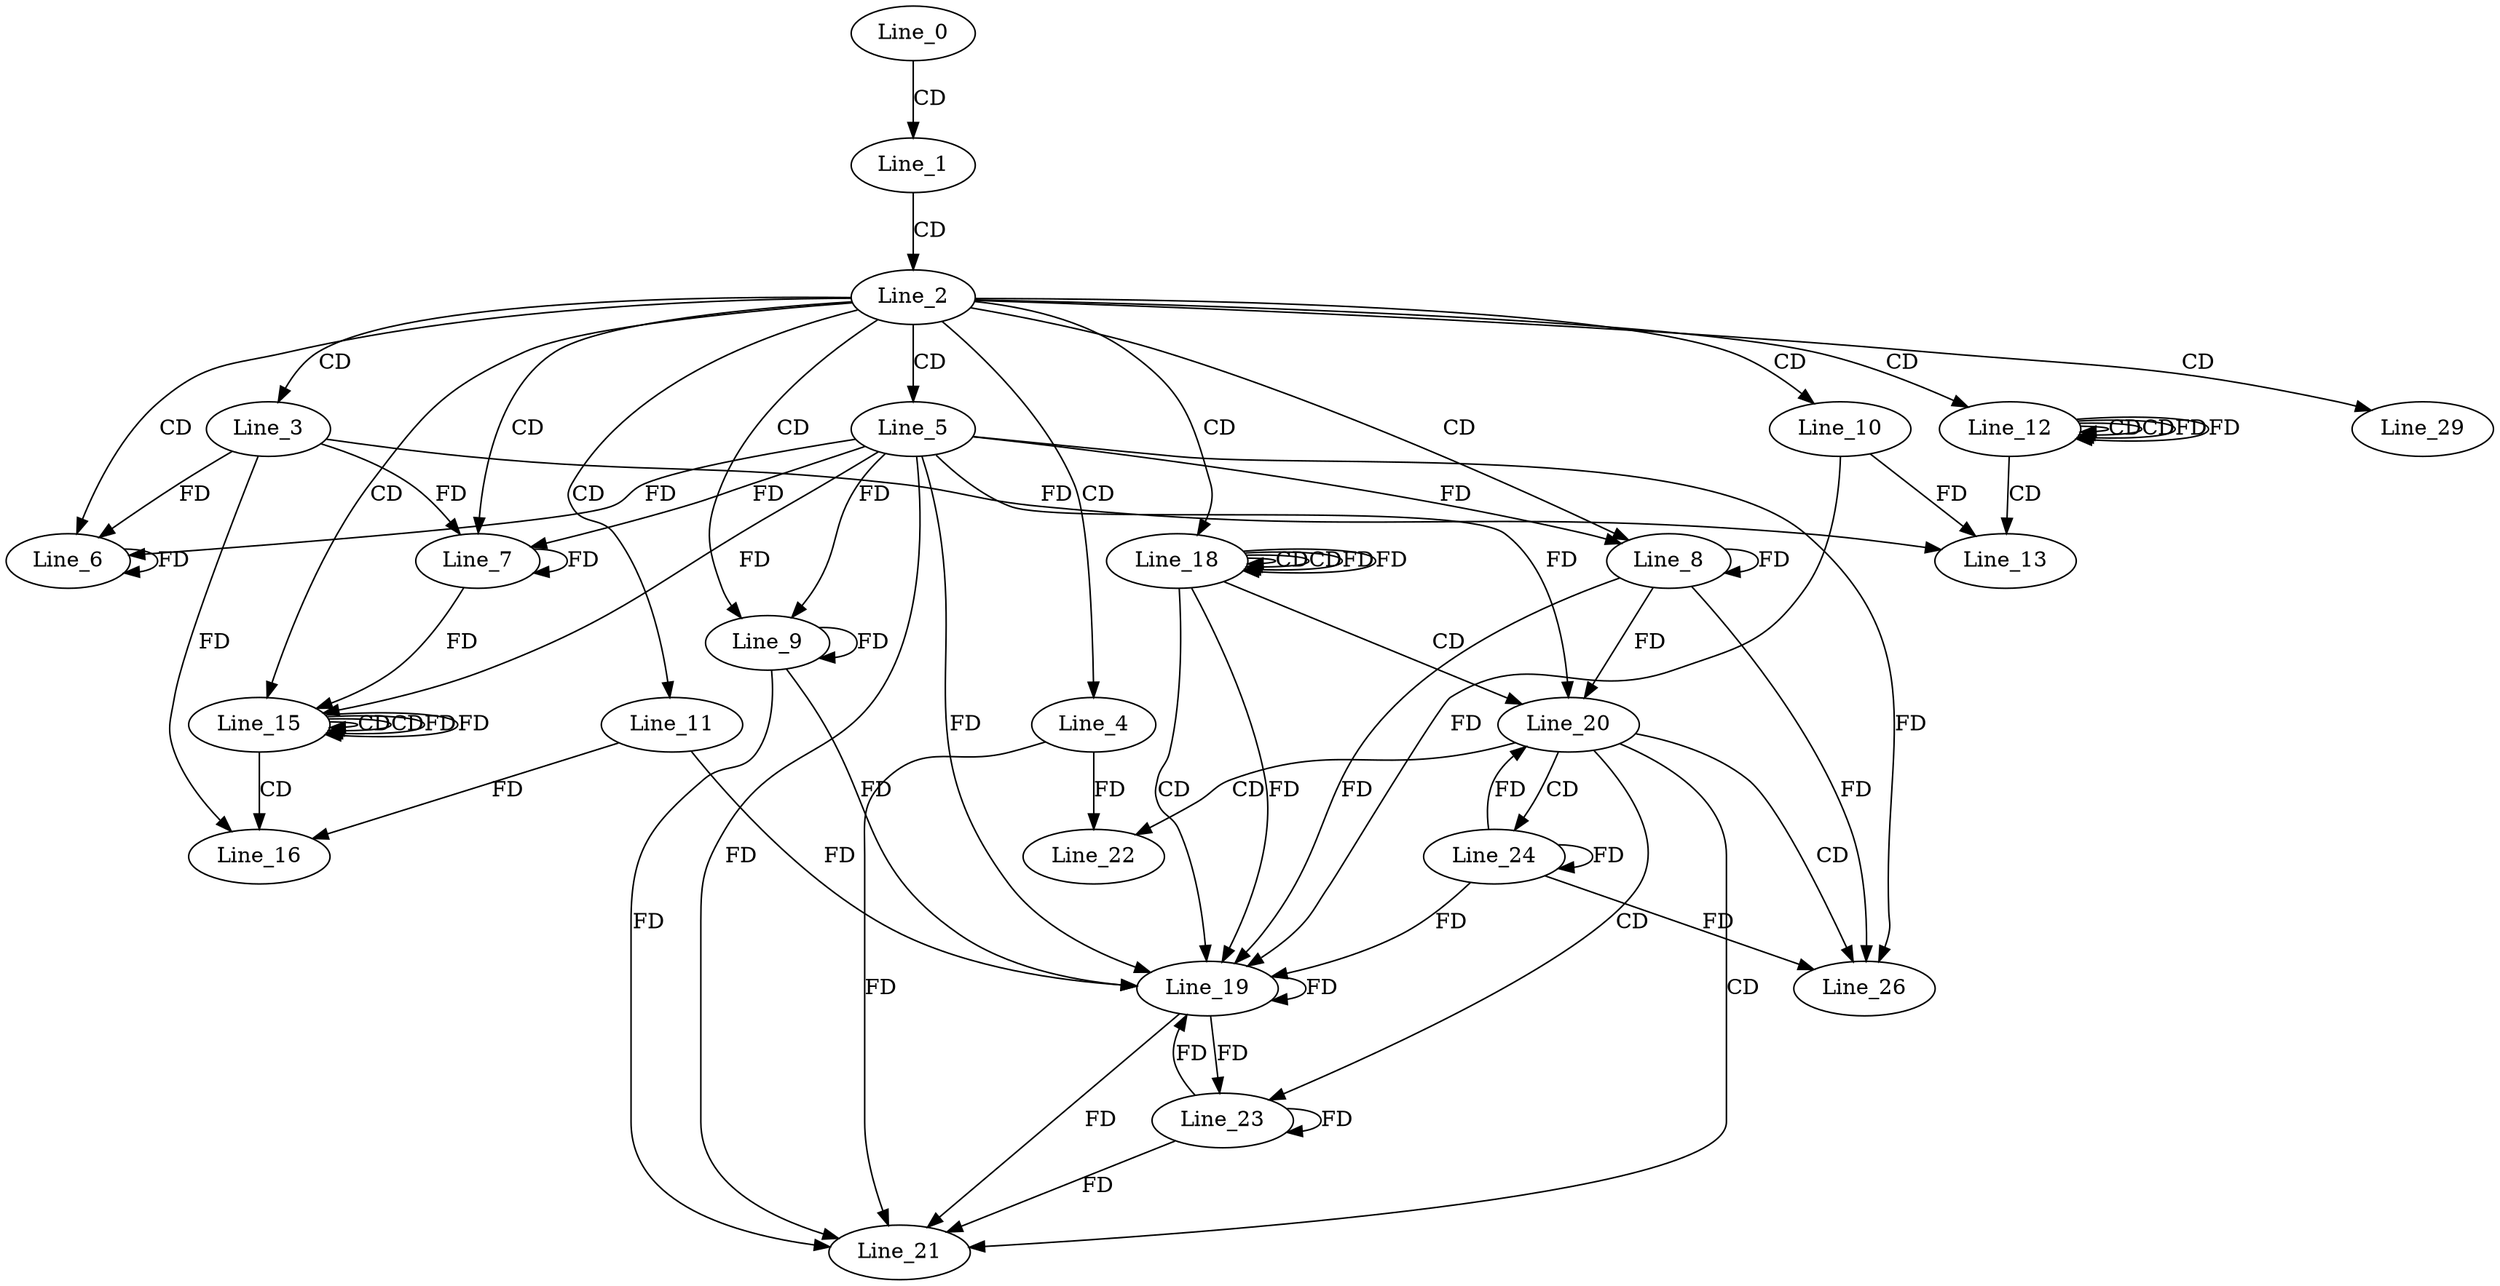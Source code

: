 digraph G {
  Line_0;
  Line_1;
  Line_2;
  Line_3;
  Line_4;
  Line_5;
  Line_6;
  Line_6;
  Line_7;
  Line_7;
  Line_8;
  Line_9;
  Line_10;
  Line_11;
  Line_12;
  Line_12;
  Line_12;
  Line_13;
  Line_13;
  Line_15;
  Line_15;
  Line_15;
  Line_16;
  Line_16;
  Line_18;
  Line_18;
  Line_18;
  Line_19;
  Line_19;
  Line_19;
  Line_20;
  Line_21;
  Line_22;
  Line_23;
  Line_24;
  Line_26;
  Line_29;
  Line_0 -> Line_1 [ label="CD" ];
  Line_1 -> Line_2 [ label="CD" ];
  Line_2 -> Line_3 [ label="CD" ];
  Line_2 -> Line_4 [ label="CD" ];
  Line_2 -> Line_5 [ label="CD" ];
  Line_2 -> Line_6 [ label="CD" ];
  Line_5 -> Line_6 [ label="FD" ];
  Line_6 -> Line_6 [ label="FD" ];
  Line_3 -> Line_6 [ label="FD" ];
  Line_2 -> Line_7 [ label="CD" ];
  Line_5 -> Line_7 [ label="FD" ];
  Line_7 -> Line_7 [ label="FD" ];
  Line_3 -> Line_7 [ label="FD" ];
  Line_2 -> Line_8 [ label="CD" ];
  Line_5 -> Line_8 [ label="FD" ];
  Line_8 -> Line_8 [ label="FD" ];
  Line_2 -> Line_9 [ label="CD" ];
  Line_5 -> Line_9 [ label="FD" ];
  Line_9 -> Line_9 [ label="FD" ];
  Line_2 -> Line_10 [ label="CD" ];
  Line_2 -> Line_11 [ label="CD" ];
  Line_2 -> Line_12 [ label="CD" ];
  Line_12 -> Line_12 [ label="CD" ];
  Line_12 -> Line_12 [ label="CD" ];
  Line_12 -> Line_12 [ label="FD" ];
  Line_12 -> Line_13 [ label="CD" ];
  Line_10 -> Line_13 [ label="FD" ];
  Line_3 -> Line_13 [ label="FD" ];
  Line_2 -> Line_15 [ label="CD" ];
  Line_15 -> Line_15 [ label="CD" ];
  Line_5 -> Line_15 [ label="FD" ];
  Line_7 -> Line_15 [ label="FD" ];
  Line_15 -> Line_15 [ label="CD" ];
  Line_15 -> Line_15 [ label="FD" ];
  Line_15 -> Line_16 [ label="CD" ];
  Line_11 -> Line_16 [ label="FD" ];
  Line_3 -> Line_16 [ label="FD" ];
  Line_2 -> Line_18 [ label="CD" ];
  Line_18 -> Line_18 [ label="CD" ];
  Line_18 -> Line_18 [ label="CD" ];
  Line_18 -> Line_18 [ label="FD" ];
  Line_18 -> Line_19 [ label="CD" ];
  Line_19 -> Line_19 [ label="FD" ];
  Line_5 -> Line_19 [ label="FD" ];
  Line_9 -> Line_19 [ label="FD" ];
  Line_10 -> Line_19 [ label="FD" ];
  Line_18 -> Line_19 [ label="FD" ];
  Line_11 -> Line_19 [ label="FD" ];
  Line_8 -> Line_19 [ label="FD" ];
  Line_18 -> Line_20 [ label="CD" ];
  Line_5 -> Line_20 [ label="FD" ];
  Line_8 -> Line_20 [ label="FD" ];
  Line_20 -> Line_21 [ label="CD" ];
  Line_4 -> Line_21 [ label="FD" ];
  Line_19 -> Line_21 [ label="FD" ];
  Line_5 -> Line_21 [ label="FD" ];
  Line_9 -> Line_21 [ label="FD" ];
  Line_20 -> Line_22 [ label="CD" ];
  Line_4 -> Line_22 [ label="FD" ];
  Line_20 -> Line_23 [ label="CD" ];
  Line_19 -> Line_23 [ label="FD" ];
  Line_23 -> Line_23 [ label="FD" ];
  Line_20 -> Line_24 [ label="CD" ];
  Line_24 -> Line_24 [ label="FD" ];
  Line_20 -> Line_26 [ label="CD" ];
  Line_24 -> Line_26 [ label="FD" ];
  Line_5 -> Line_26 [ label="FD" ];
  Line_8 -> Line_26 [ label="FD" ];
  Line_2 -> Line_29 [ label="CD" ];
  Line_12 -> Line_12 [ label="FD" ];
  Line_15 -> Line_15 [ label="FD" ];
  Line_18 -> Line_18 [ label="FD" ];
  Line_23 -> Line_19 [ label="FD" ];
  Line_24 -> Line_19 [ label="FD" ];
  Line_24 -> Line_20 [ label="FD" ];
  Line_23 -> Line_21 [ label="FD" ];
}
